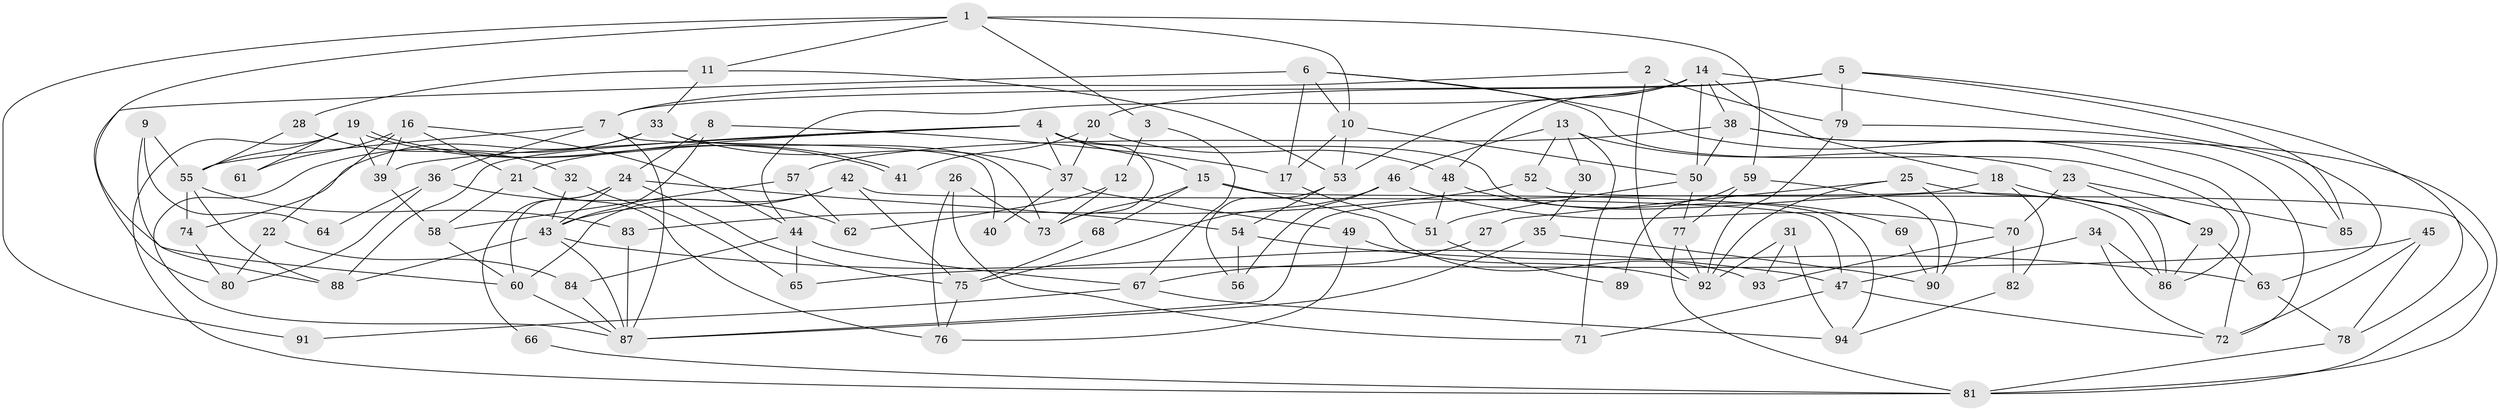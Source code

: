 // coarse degree distribution, {10: 0.045454545454545456, 3: 0.3181818181818182, 8: 0.030303030303030304, 7: 0.06060606060606061, 4: 0.2878787878787879, 5: 0.12121212121212122, 2: 0.10606060606060606, 12: 0.015151515151515152, 9: 0.015151515151515152}
// Generated by graph-tools (version 1.1) at 2025/51/03/04/25 22:51:06]
// undirected, 94 vertices, 188 edges
graph export_dot {
  node [color=gray90,style=filled];
  1;
  2;
  3;
  4;
  5;
  6;
  7;
  8;
  9;
  10;
  11;
  12;
  13;
  14;
  15;
  16;
  17;
  18;
  19;
  20;
  21;
  22;
  23;
  24;
  25;
  26;
  27;
  28;
  29;
  30;
  31;
  32;
  33;
  34;
  35;
  36;
  37;
  38;
  39;
  40;
  41;
  42;
  43;
  44;
  45;
  46;
  47;
  48;
  49;
  50;
  51;
  52;
  53;
  54;
  55;
  56;
  57;
  58;
  59;
  60;
  61;
  62;
  63;
  64;
  65;
  66;
  67;
  68;
  69;
  70;
  71;
  72;
  73;
  74;
  75;
  76;
  77;
  78;
  79;
  80;
  81;
  82;
  83;
  84;
  85;
  86;
  87;
  88;
  89;
  90;
  91;
  92;
  93;
  94;
  1 -- 10;
  1 -- 3;
  1 -- 11;
  1 -- 59;
  1 -- 60;
  1 -- 91;
  2 -- 79;
  2 -- 7;
  2 -- 92;
  3 -- 67;
  3 -- 12;
  4 -- 86;
  4 -- 15;
  4 -- 21;
  4 -- 37;
  4 -- 39;
  4 -- 73;
  4 -- 88;
  5 -- 79;
  5 -- 7;
  5 -- 20;
  5 -- 78;
  5 -- 85;
  6 -- 80;
  6 -- 17;
  6 -- 10;
  6 -- 72;
  6 -- 86;
  7 -- 87;
  7 -- 55;
  7 -- 36;
  7 -- 40;
  8 -- 17;
  8 -- 24;
  8 -- 43;
  9 -- 88;
  9 -- 55;
  9 -- 64;
  10 -- 50;
  10 -- 17;
  10 -- 53;
  11 -- 53;
  11 -- 28;
  11 -- 33;
  12 -- 73;
  12 -- 62;
  13 -- 52;
  13 -- 46;
  13 -- 23;
  13 -- 30;
  13 -- 71;
  14 -- 50;
  14 -- 63;
  14 -- 18;
  14 -- 38;
  14 -- 44;
  14 -- 48;
  14 -- 53;
  15 -- 94;
  15 -- 73;
  15 -- 68;
  15 -- 93;
  16 -- 39;
  16 -- 21;
  16 -- 22;
  16 -- 44;
  16 -- 61;
  17 -- 51;
  18 -- 87;
  18 -- 29;
  18 -- 82;
  19 -- 41;
  19 -- 41;
  19 -- 81;
  19 -- 39;
  19 -- 55;
  19 -- 61;
  20 -- 37;
  20 -- 41;
  20 -- 48;
  21 -- 58;
  21 -- 76;
  22 -- 84;
  22 -- 80;
  23 -- 29;
  23 -- 70;
  23 -- 85;
  24 -- 75;
  24 -- 60;
  24 -- 43;
  24 -- 54;
  24 -- 66;
  25 -- 86;
  25 -- 92;
  25 -- 27;
  25 -- 90;
  26 -- 73;
  26 -- 71;
  26 -- 76;
  27 -- 67;
  28 -- 55;
  28 -- 32;
  29 -- 86;
  29 -- 63;
  30 -- 35;
  31 -- 93;
  31 -- 92;
  31 -- 94;
  32 -- 43;
  32 -- 65;
  33 -- 87;
  33 -- 37;
  33 -- 73;
  33 -- 74;
  34 -- 47;
  34 -- 72;
  34 -- 86;
  35 -- 90;
  35 -- 87;
  36 -- 80;
  36 -- 62;
  36 -- 64;
  37 -- 40;
  37 -- 49;
  38 -- 72;
  38 -- 50;
  38 -- 57;
  38 -- 81;
  39 -- 58;
  42 -- 43;
  42 -- 47;
  42 -- 60;
  42 -- 75;
  43 -- 47;
  43 -- 87;
  43 -- 88;
  44 -- 65;
  44 -- 67;
  44 -- 84;
  45 -- 78;
  45 -- 65;
  45 -- 72;
  46 -- 75;
  46 -- 56;
  46 -- 70;
  47 -- 72;
  47 -- 71;
  48 -- 51;
  48 -- 69;
  49 -- 76;
  49 -- 92;
  50 -- 77;
  50 -- 51;
  51 -- 89;
  52 -- 83;
  52 -- 81;
  53 -- 54;
  53 -- 56;
  54 -- 56;
  54 -- 63;
  55 -- 88;
  55 -- 74;
  55 -- 83;
  57 -- 58;
  57 -- 62;
  58 -- 60;
  59 -- 77;
  59 -- 89;
  59 -- 90;
  60 -- 87;
  63 -- 78;
  66 -- 81;
  67 -- 94;
  67 -- 91;
  68 -- 75;
  69 -- 90;
  70 -- 82;
  70 -- 93;
  74 -- 80;
  75 -- 76;
  77 -- 81;
  77 -- 92;
  78 -- 81;
  79 -- 92;
  79 -- 85;
  82 -- 94;
  83 -- 87;
  84 -- 87;
}
